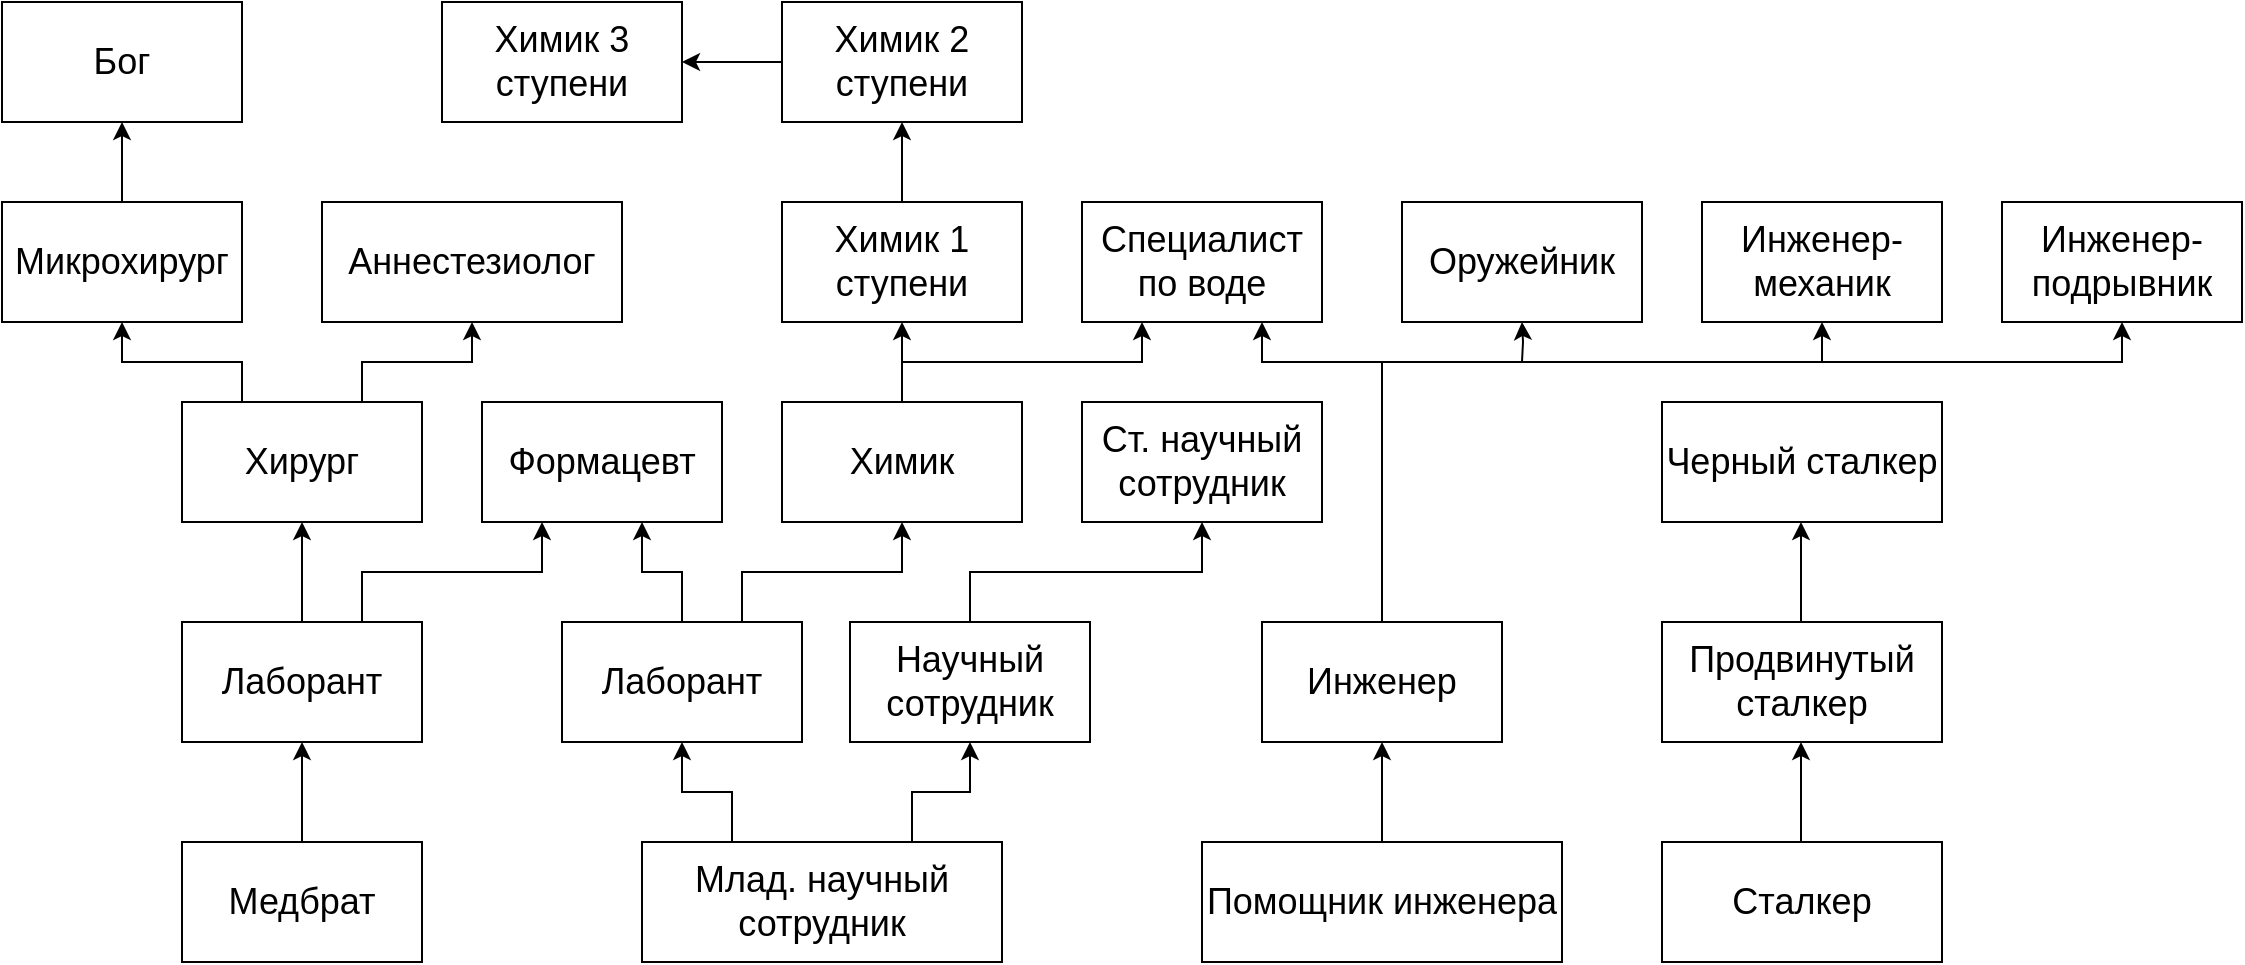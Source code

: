 <mxfile version="14.2.9" type="device"><diagram id="4pXEBz_6aZy8JiFNDvvp" name="Page-1"><mxGraphModel dx="2433" dy="761" grid="1" gridSize="10" guides="1" tooltips="1" connect="1" arrows="1" fold="1" page="1" pageScale="1" pageWidth="1169" pageHeight="827" math="0" shadow="0"><root><mxCell id="0"/><mxCell id="1" parent="0"/><mxCell id="U9ZiBL84wcFPZUPyp1fY-1" value="&lt;font style=&quot;font-size: 18px&quot;&gt;Медбрат&lt;/font&gt;" style="rounded=0;whiteSpace=wrap;html=1;" parent="1" vertex="1"><mxGeometry x="20" y="490" width="120" height="60" as="geometry"/></mxCell><mxCell id="U9ZiBL84wcFPZUPyp1fY-2" value="&lt;font style=&quot;font-size: 18px&quot;&gt;Млад. научный сотрудник&lt;/font&gt;" style="rounded=0;whiteSpace=wrap;html=1;" parent="1" vertex="1"><mxGeometry x="250" y="490" width="180" height="60" as="geometry"/></mxCell><mxCell id="U9ZiBL84wcFPZUPyp1fY-3" value="&lt;font style=&quot;font-size: 18px&quot;&gt;Помощник инженера&lt;/font&gt;" style="rounded=0;whiteSpace=wrap;html=1;" parent="1" vertex="1"><mxGeometry x="530" y="490" width="180" height="60" as="geometry"/></mxCell><mxCell id="U9ZiBL84wcFPZUPyp1fY-4" value="&lt;font style=&quot;font-size: 18px&quot;&gt;Научный сотрудник&lt;/font&gt;" style="rounded=0;whiteSpace=wrap;html=1;" parent="1" vertex="1"><mxGeometry x="354" y="380" width="120" height="60" as="geometry"/></mxCell><mxCell id="U9ZiBL84wcFPZUPyp1fY-5" value="&lt;font style=&quot;font-size: 18px&quot;&gt;Лаборант&lt;/font&gt;" style="rounded=0;whiteSpace=wrap;html=1;" parent="1" vertex="1"><mxGeometry x="210" y="380" width="120" height="60" as="geometry"/></mxCell><mxCell id="U9ZiBL84wcFPZUPyp1fY-6" value="" style="endArrow=classic;html=1;exitX=0.75;exitY=0;exitDx=0;exitDy=0;entryX=0.5;entryY=1;entryDx=0;entryDy=0;edgeStyle=orthogonalEdgeStyle;rounded=0;" parent="1" source="U9ZiBL84wcFPZUPyp1fY-2" target="U9ZiBL84wcFPZUPyp1fY-4" edge="1"><mxGeometry width="50" height="50" relative="1" as="geometry"><mxPoint x="390" y="390" as="sourcePoint"/><mxPoint x="440" y="340" as="targetPoint"/></mxGeometry></mxCell><mxCell id="U9ZiBL84wcFPZUPyp1fY-7" value="" style="endArrow=classic;html=1;exitX=0.25;exitY=0;exitDx=0;exitDy=0;entryX=0.5;entryY=1;entryDx=0;entryDy=0;edgeStyle=orthogonalEdgeStyle;rounded=0;" parent="1" source="U9ZiBL84wcFPZUPyp1fY-2" target="U9ZiBL84wcFPZUPyp1fY-5" edge="1"><mxGeometry width="50" height="50" relative="1" as="geometry"><mxPoint x="140" y="350" as="sourcePoint"/><mxPoint x="190" y="300" as="targetPoint"/></mxGeometry></mxCell><mxCell id="U9ZiBL84wcFPZUPyp1fY-8" value="&lt;font style=&quot;font-size: 18px&quot;&gt;Инженер&lt;/font&gt;" style="rounded=0;whiteSpace=wrap;html=1;" parent="1" vertex="1"><mxGeometry x="560" y="380" width="120" height="60" as="geometry"/></mxCell><mxCell id="U9ZiBL84wcFPZUPyp1fY-9" value="" style="endArrow=classic;html=1;exitX=0.5;exitY=0;exitDx=0;exitDy=0;entryX=0.5;entryY=1;entryDx=0;entryDy=0;" parent="1" source="U9ZiBL84wcFPZUPyp1fY-3" target="U9ZiBL84wcFPZUPyp1fY-8" edge="1"><mxGeometry width="50" height="50" relative="1" as="geometry"><mxPoint x="700" y="350" as="sourcePoint"/><mxPoint x="750" y="300" as="targetPoint"/></mxGeometry></mxCell><mxCell id="U9ZiBL84wcFPZUPyp1fY-10" value="&lt;font style=&quot;font-size: 18px&quot;&gt;Лаборант&lt;/font&gt;" style="rounded=0;whiteSpace=wrap;html=1;" parent="1" vertex="1"><mxGeometry x="20" y="380" width="120" height="60" as="geometry"/></mxCell><mxCell id="U9ZiBL84wcFPZUPyp1fY-11" value="" style="endArrow=classic;html=1;exitX=0.5;exitY=0;exitDx=0;exitDy=0;entryX=0.5;entryY=1;entryDx=0;entryDy=0;" parent="1" source="U9ZiBL84wcFPZUPyp1fY-1" target="U9ZiBL84wcFPZUPyp1fY-10" edge="1"><mxGeometry width="50" height="50" relative="1" as="geometry"><mxPoint x="150" y="360" as="sourcePoint"/><mxPoint x="200" y="310" as="targetPoint"/></mxGeometry></mxCell><mxCell id="U9ZiBL84wcFPZUPyp1fY-12" value="&lt;font style=&quot;font-size: 18px&quot;&gt;Хирург&lt;/font&gt;" style="rounded=0;whiteSpace=wrap;html=1;" parent="1" vertex="1"><mxGeometry x="20" y="270" width="120" height="60" as="geometry"/></mxCell><mxCell id="U9ZiBL84wcFPZUPyp1fY-13" value="&lt;font style=&quot;font-size: 18px&quot;&gt;Формацевт&lt;/font&gt;" style="rounded=0;whiteSpace=wrap;html=1;" parent="1" vertex="1"><mxGeometry x="170" y="270" width="120" height="60" as="geometry"/></mxCell><mxCell id="U9ZiBL84wcFPZUPyp1fY-14" value="&lt;font style=&quot;font-size: 18px&quot;&gt;Химик&lt;/font&gt;" style="rounded=0;whiteSpace=wrap;html=1;" parent="1" vertex="1"><mxGeometry x="320" y="270" width="120" height="60" as="geometry"/></mxCell><mxCell id="U9ZiBL84wcFPZUPyp1fY-15" value="&lt;font style=&quot;font-size: 18px&quot;&gt;Ст. научный сотрудник&lt;/font&gt;" style="rounded=0;whiteSpace=wrap;html=1;" parent="1" vertex="1"><mxGeometry x="470" y="270" width="120" height="60" as="geometry"/></mxCell><mxCell id="U9ZiBL84wcFPZUPyp1fY-16" value="" style="endArrow=classic;html=1;exitX=0.5;exitY=0;exitDx=0;exitDy=0;entryX=0.5;entryY=1;entryDx=0;entryDy=0;" parent="1" source="U9ZiBL84wcFPZUPyp1fY-10" target="U9ZiBL84wcFPZUPyp1fY-12" edge="1"><mxGeometry width="50" height="50" relative="1" as="geometry"><mxPoint x="60" y="390" as="sourcePoint"/><mxPoint x="110" y="340" as="targetPoint"/></mxGeometry></mxCell><mxCell id="U9ZiBL84wcFPZUPyp1fY-17" value="" style="endArrow=classic;html=1;exitX=0.75;exitY=0;exitDx=0;exitDy=0;entryX=0.25;entryY=1;entryDx=0;entryDy=0;edgeStyle=orthogonalEdgeStyle;rounded=0;" parent="1" source="U9ZiBL84wcFPZUPyp1fY-10" target="U9ZiBL84wcFPZUPyp1fY-13" edge="1"><mxGeometry width="50" height="50" relative="1" as="geometry"><mxPoint x="140" y="390" as="sourcePoint"/><mxPoint x="190" y="340" as="targetPoint"/></mxGeometry></mxCell><mxCell id="U9ZiBL84wcFPZUPyp1fY-18" value="" style="endArrow=classic;html=1;exitX=0.5;exitY=0;exitDx=0;exitDy=0;edgeStyle=orthogonalEdgeStyle;rounded=0;" parent="1" source="U9ZiBL84wcFPZUPyp1fY-5" edge="1"><mxGeometry width="50" height="50" relative="1" as="geometry"><mxPoint x="150" y="410" as="sourcePoint"/><mxPoint x="250" y="330" as="targetPoint"/><Array as="points"><mxPoint x="270" y="355"/><mxPoint x="250" y="355"/><mxPoint x="250" y="330"/></Array></mxGeometry></mxCell><mxCell id="U9ZiBL84wcFPZUPyp1fY-19" value="" style="endArrow=classic;html=1;exitX=0.75;exitY=0;exitDx=0;exitDy=0;entryX=0.5;entryY=1;entryDx=0;entryDy=0;edgeStyle=orthogonalEdgeStyle;rounded=0;" parent="1" source="U9ZiBL84wcFPZUPyp1fY-5" target="U9ZiBL84wcFPZUPyp1fY-14" edge="1"><mxGeometry width="50" height="50" relative="1" as="geometry"><mxPoint x="240" y="200" as="sourcePoint"/><mxPoint x="290" y="150" as="targetPoint"/></mxGeometry></mxCell><mxCell id="U9ZiBL84wcFPZUPyp1fY-20" value="" style="endArrow=classic;html=1;exitX=0.5;exitY=0;exitDx=0;exitDy=0;entryX=0.5;entryY=1;entryDx=0;entryDy=0;edgeStyle=orthogonalEdgeStyle;rounded=0;" parent="1" source="U9ZiBL84wcFPZUPyp1fY-4" target="U9ZiBL84wcFPZUPyp1fY-15" edge="1"><mxGeometry width="50" height="50" relative="1" as="geometry"><mxPoint x="310" y="390" as="sourcePoint"/><mxPoint x="390" y="340" as="targetPoint"/></mxGeometry></mxCell><mxCell id="U9ZiBL84wcFPZUPyp1fY-21" value="&lt;font style=&quot;font-size: 18px&quot;&gt;Инженер-подрывник&lt;/font&gt;" style="rounded=0;whiteSpace=wrap;html=1;" parent="1" vertex="1"><mxGeometry x="930" y="170" width="120" height="60" as="geometry"/></mxCell><mxCell id="U9ZiBL84wcFPZUPyp1fY-22" value="&lt;font style=&quot;font-size: 18px&quot;&gt;Инженер-механик&lt;/font&gt;" style="rounded=0;whiteSpace=wrap;html=1;" parent="1" vertex="1"><mxGeometry x="780" y="170" width="120" height="60" as="geometry"/></mxCell><mxCell id="U9ZiBL84wcFPZUPyp1fY-23" value="&lt;font style=&quot;font-size: 18px&quot;&gt;Специалист по воде&lt;/font&gt;" style="rounded=0;whiteSpace=wrap;html=1;" parent="1" vertex="1"><mxGeometry x="470" y="170" width="120" height="60" as="geometry"/></mxCell><mxCell id="U9ZiBL84wcFPZUPyp1fY-24" value="&lt;font style=&quot;font-size: 18px&quot;&gt;Оружейник&lt;/font&gt;" style="rounded=0;whiteSpace=wrap;html=1;" parent="1" vertex="1"><mxGeometry x="630" y="170" width="120" height="60" as="geometry"/></mxCell><mxCell id="U9ZiBL84wcFPZUPyp1fY-25" value="" style="endArrow=classic;html=1;entryX=0.5;entryY=1;entryDx=0;entryDy=0;edgeStyle=orthogonalEdgeStyle;rounded=0;" parent="1" target="U9ZiBL84wcFPZUPyp1fY-24" edge="1"><mxGeometry width="50" height="50" relative="1" as="geometry"><mxPoint x="690" y="250" as="sourcePoint"/><mxPoint x="860" y="370" as="targetPoint"/></mxGeometry></mxCell><mxCell id="U9ZiBL84wcFPZUPyp1fY-26" value="" style="endArrow=classic;html=1;exitX=0.5;exitY=0;exitDx=0;exitDy=0;entryX=0.5;entryY=1;entryDx=0;entryDy=0;edgeStyle=orthogonalEdgeStyle;rounded=0;" parent="1" source="U9ZiBL84wcFPZUPyp1fY-8" target="U9ZiBL84wcFPZUPyp1fY-22" edge="1"><mxGeometry width="50" height="50" relative="1" as="geometry"><mxPoint x="920" y="440" as="sourcePoint"/><mxPoint x="970" y="390" as="targetPoint"/><Array as="points"><mxPoint x="620" y="250"/><mxPoint x="840" y="250"/></Array></mxGeometry></mxCell><mxCell id="U9ZiBL84wcFPZUPyp1fY-27" value="" style="endArrow=classic;html=1;entryX=0.5;entryY=1;entryDx=0;entryDy=0;edgeStyle=orthogonalEdgeStyle;rounded=0;" parent="1" target="U9ZiBL84wcFPZUPyp1fY-21" edge="1"><mxGeometry width="50" height="50" relative="1" as="geometry"><mxPoint x="840" y="250" as="sourcePoint"/><mxPoint x="980" y="380" as="targetPoint"/><Array as="points"><mxPoint x="840" y="250"/><mxPoint x="990" y="250"/></Array></mxGeometry></mxCell><mxCell id="U9ZiBL84wcFPZUPyp1fY-28" value="" style="endArrow=classic;html=1;entryX=0.75;entryY=1;entryDx=0;entryDy=0;edgeStyle=orthogonalEdgeStyle;rounded=0;" parent="1" target="U9ZiBL84wcFPZUPyp1fY-23" edge="1"><mxGeometry width="50" height="50" relative="1" as="geometry"><mxPoint x="620" y="250" as="sourcePoint"/><mxPoint x="670" y="380" as="targetPoint"/><Array as="points"><mxPoint x="720" y="250"/><mxPoint x="560" y="250"/></Array></mxGeometry></mxCell><mxCell id="U9ZiBL84wcFPZUPyp1fY-29" value="" style="endArrow=classic;html=1;exitX=0.5;exitY=0;exitDx=0;exitDy=0;entryX=0.25;entryY=1;entryDx=0;entryDy=0;edgeStyle=orthogonalEdgeStyle;rounded=0;" parent="1" source="U9ZiBL84wcFPZUPyp1fY-14" target="U9ZiBL84wcFPZUPyp1fY-23" edge="1"><mxGeometry width="50" height="50" relative="1" as="geometry"><mxPoint x="340" y="240" as="sourcePoint"/><mxPoint x="390" y="190" as="targetPoint"/></mxGeometry></mxCell><mxCell id="U9ZiBL84wcFPZUPyp1fY-30" value="&lt;font style=&quot;font-size: 18px&quot;&gt;Микрохирург&lt;/font&gt;" style="rounded=0;whiteSpace=wrap;html=1;" parent="1" vertex="1"><mxGeometry x="-70" y="170" width="120" height="60" as="geometry"/></mxCell><mxCell id="U9ZiBL84wcFPZUPyp1fY-31" value="" style="endArrow=classic;html=1;exitX=0.25;exitY=0;exitDx=0;exitDy=0;entryX=0.5;entryY=1;entryDx=0;entryDy=0;edgeStyle=orthogonalEdgeStyle;rounded=0;" parent="1" source="U9ZiBL84wcFPZUPyp1fY-12" target="U9ZiBL84wcFPZUPyp1fY-30" edge="1"><mxGeometry width="50" height="50" relative="1" as="geometry"><mxPoint x="200" y="230" as="sourcePoint"/><mxPoint x="250" y="180" as="targetPoint"/></mxGeometry></mxCell><mxCell id="U9ZiBL84wcFPZUPyp1fY-32" value="&lt;font style=&quot;font-size: 18px&quot;&gt;Аннестезиолог&lt;/font&gt;" style="rounded=0;whiteSpace=wrap;html=1;" parent="1" vertex="1"><mxGeometry x="90" y="170" width="150" height="60" as="geometry"/></mxCell><mxCell id="U9ZiBL84wcFPZUPyp1fY-33" value="" style="endArrow=classic;html=1;entryX=0.5;entryY=1;entryDx=0;entryDy=0;exitX=0.75;exitY=0;exitDx=0;exitDy=0;edgeStyle=orthogonalEdgeStyle;rounded=0;" parent="1" source="U9ZiBL84wcFPZUPyp1fY-12" target="U9ZiBL84wcFPZUPyp1fY-32" edge="1"><mxGeometry width="50" height="50" relative="1" as="geometry"><mxPoint x="-70" y="370" as="sourcePoint"/><mxPoint x="-20" y="320" as="targetPoint"/></mxGeometry></mxCell><mxCell id="U9ZiBL84wcFPZUPyp1fY-34" value="&lt;font style=&quot;font-size: 18px&quot;&gt;Химик 1 ступени&lt;/font&gt;" style="rounded=0;whiteSpace=wrap;html=1;" parent="1" vertex="1"><mxGeometry x="320" y="170" width="120" height="60" as="geometry"/></mxCell><mxCell id="U9ZiBL84wcFPZUPyp1fY-35" value="" style="endArrow=classic;html=1;entryX=0.5;entryY=1;entryDx=0;entryDy=0;" parent="1" target="U9ZiBL84wcFPZUPyp1fY-34" edge="1"><mxGeometry width="50" height="50" relative="1" as="geometry"><mxPoint x="380" y="270" as="sourcePoint"/><mxPoint x="420" y="220" as="targetPoint"/></mxGeometry></mxCell><mxCell id="U9ZiBL84wcFPZUPyp1fY-36" value="&lt;font style=&quot;font-size: 18px&quot;&gt;Химик 2 ступени&lt;/font&gt;" style="rounded=0;whiteSpace=wrap;html=1;" parent="1" vertex="1"><mxGeometry x="320" y="70" width="120" height="60" as="geometry"/></mxCell><mxCell id="U9ZiBL84wcFPZUPyp1fY-37" value="" style="endArrow=classic;html=1;exitX=0.5;exitY=0;exitDx=0;exitDy=0;entryX=0.5;entryY=1;entryDx=0;entryDy=0;" parent="1" source="U9ZiBL84wcFPZUPyp1fY-34" target="U9ZiBL84wcFPZUPyp1fY-36" edge="1"><mxGeometry width="50" height="50" relative="1" as="geometry"><mxPoint x="260" y="190" as="sourcePoint"/><mxPoint x="310" y="140" as="targetPoint"/></mxGeometry></mxCell><mxCell id="U9ZiBL84wcFPZUPyp1fY-38" value="&lt;font style=&quot;font-size: 18px&quot;&gt;Химик 3 ступени&lt;/font&gt;" style="rounded=0;whiteSpace=wrap;html=1;" parent="1" vertex="1"><mxGeometry x="150" y="70" width="120" height="60" as="geometry"/></mxCell><mxCell id="U9ZiBL84wcFPZUPyp1fY-39" value="" style="endArrow=classic;html=1;exitX=0;exitY=0.5;exitDx=0;exitDy=0;entryX=1;entryY=0.5;entryDx=0;entryDy=0;" parent="1" source="U9ZiBL84wcFPZUPyp1fY-36" target="U9ZiBL84wcFPZUPyp1fY-38" edge="1"><mxGeometry width="50" height="50" relative="1" as="geometry"><mxPoint x="40" y="100" as="sourcePoint"/><mxPoint x="90" y="50" as="targetPoint"/></mxGeometry></mxCell><mxCell id="U9ZiBL84wcFPZUPyp1fY-40" value="&lt;span style=&quot;font-size: 18px&quot;&gt;Бог&lt;/span&gt;" style="rounded=0;whiteSpace=wrap;html=1;" parent="1" vertex="1"><mxGeometry x="-70" y="70" width="120" height="60" as="geometry"/></mxCell><mxCell id="U9ZiBL84wcFPZUPyp1fY-41" value="" style="endArrow=classic;html=1;exitX=0.5;exitY=0;exitDx=0;exitDy=0;entryX=0.5;entryY=1;entryDx=0;entryDy=0;" parent="1" source="U9ZiBL84wcFPZUPyp1fY-30" target="U9ZiBL84wcFPZUPyp1fY-40" edge="1"><mxGeometry width="50" height="50" relative="1" as="geometry"><mxPoint x="-70" y="360" as="sourcePoint"/><mxPoint x="-20" y="310" as="targetPoint"/></mxGeometry></mxCell><mxCell id="JWpCnGBjyDv8nsoj2VkD-1" value="&lt;span style=&quot;font-size: 18px&quot;&gt;Сталкер&lt;/span&gt;" style="rounded=0;whiteSpace=wrap;html=1;" vertex="1" parent="1"><mxGeometry x="760" y="490" width="140" height="60" as="geometry"/></mxCell><mxCell id="JWpCnGBjyDv8nsoj2VkD-2" value="&lt;span style=&quot;font-size: 18px&quot;&gt;Продвинутый сталкер&lt;/span&gt;" style="rounded=0;whiteSpace=wrap;html=1;" vertex="1" parent="1"><mxGeometry x="760" y="380" width="140" height="60" as="geometry"/></mxCell><mxCell id="JWpCnGBjyDv8nsoj2VkD-3" value="" style="endArrow=classic;html=1;exitX=0.5;exitY=0;exitDx=0;exitDy=0;entryX=0.5;entryY=1;entryDx=0;entryDy=0;" edge="1" parent="1"><mxGeometry width="50" height="50" relative="1" as="geometry"><mxPoint x="829.5" y="490" as="sourcePoint"/><mxPoint x="829.5" y="440" as="targetPoint"/></mxGeometry></mxCell><mxCell id="JWpCnGBjyDv8nsoj2VkD-4" value="&lt;span style=&quot;font-size: 18px&quot;&gt;Черный сталкер&lt;/span&gt;" style="rounded=0;whiteSpace=wrap;html=1;" vertex="1" parent="1"><mxGeometry x="760" y="270" width="140" height="60" as="geometry"/></mxCell><mxCell id="JWpCnGBjyDv8nsoj2VkD-5" value="" style="endArrow=classic;html=1;exitX=0.5;exitY=0;exitDx=0;exitDy=0;entryX=0.5;entryY=1;entryDx=0;entryDy=0;" edge="1" parent="1"><mxGeometry width="50" height="50" relative="1" as="geometry"><mxPoint x="829.5" y="380" as="sourcePoint"/><mxPoint x="829.5" y="330" as="targetPoint"/></mxGeometry></mxCell></root></mxGraphModel></diagram></mxfile>